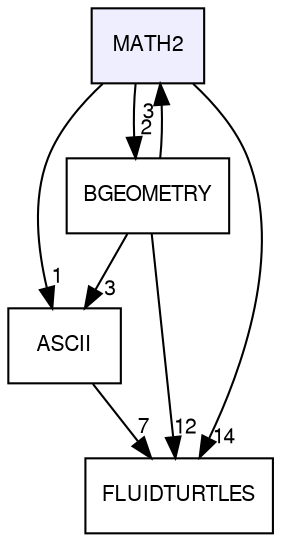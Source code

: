 digraph "MATH2" {
  bgcolor=transparent;
  compound=true
  node [ fontsize="10", fontname="FreeSans"];
  edge [ labelfontsize="10", labelfontname="FreeSans"];
  dir_fb40fc9119ac7be66a58b043a0ee8958 [shape=box, label="MATH2", style="filled", fillcolor="#eeeeff", pencolor="black", URL="dir_fb40fc9119ac7be66a58b043a0ee8958.html"];
  dir_35f417b985544cf263a04ec191aceaac [shape=box label="BGEOMETRY" URL="dir_35f417b985544cf263a04ec191aceaac.html"];
  dir_9adbcda92acd3d9b1586cfd872ecc295 [shape=box label="ASCII" URL="dir_9adbcda92acd3d9b1586cfd872ecc295.html"];
  dir_ad540987da793b2d49ae23efb13ead7a [shape=box label="FLUIDTURTLES" URL="dir_ad540987da793b2d49ae23efb13ead7a.html"];
  dir_35f417b985544cf263a04ec191aceaac->dir_fb40fc9119ac7be66a58b043a0ee8958 [headlabel="3", labeldistance=1.5 headhref="dir_000001_000005.html"];
  dir_35f417b985544cf263a04ec191aceaac->dir_9adbcda92acd3d9b1586cfd872ecc295 [headlabel="3", labeldistance=1.5 headhref="dir_000001_000000.html"];
  dir_35f417b985544cf263a04ec191aceaac->dir_ad540987da793b2d49ae23efb13ead7a [headlabel="12", labeldistance=1.5 headhref="dir_000001_000003.html"];
  dir_fb40fc9119ac7be66a58b043a0ee8958->dir_35f417b985544cf263a04ec191aceaac [headlabel="2", labeldistance=1.5 headhref="dir_000005_000001.html"];
  dir_fb40fc9119ac7be66a58b043a0ee8958->dir_9adbcda92acd3d9b1586cfd872ecc295 [headlabel="1", labeldistance=1.5 headhref="dir_000005_000000.html"];
  dir_fb40fc9119ac7be66a58b043a0ee8958->dir_ad540987da793b2d49ae23efb13ead7a [headlabel="14", labeldistance=1.5 headhref="dir_000005_000003.html"];
  dir_9adbcda92acd3d9b1586cfd872ecc295->dir_ad540987da793b2d49ae23efb13ead7a [headlabel="7", labeldistance=1.5 headhref="dir_000000_000003.html"];
}
